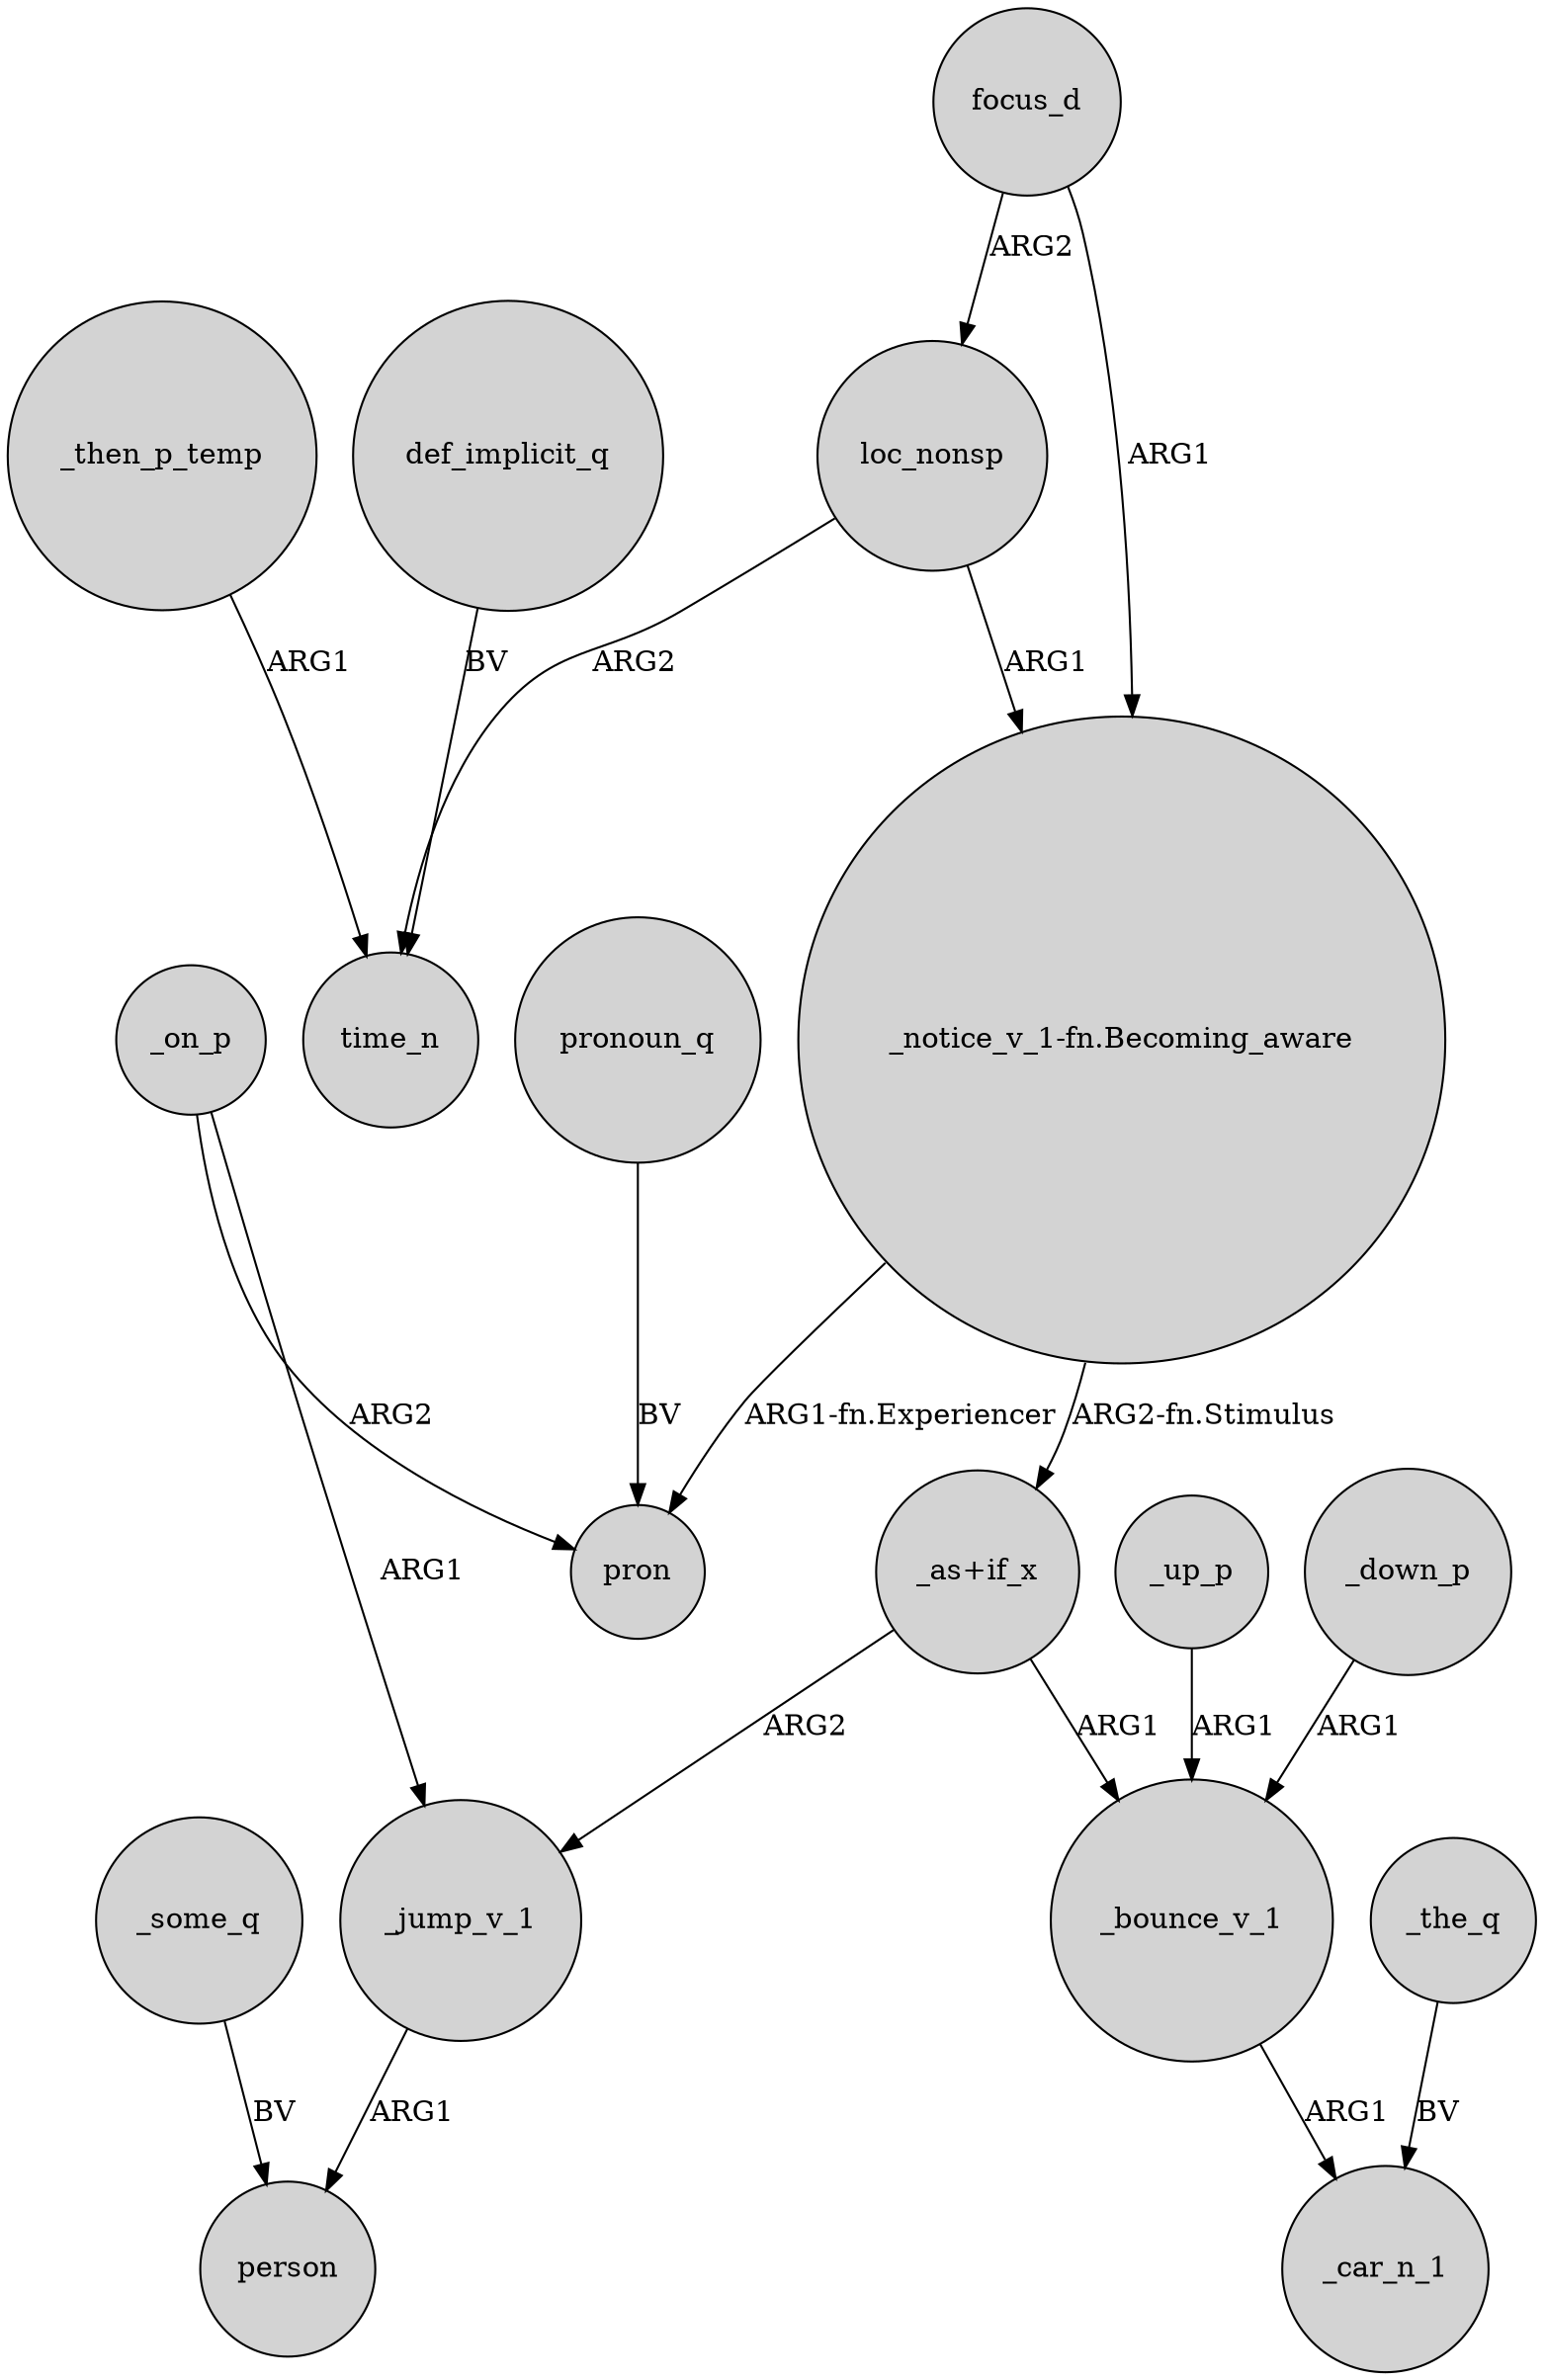 digraph {
	node [shape=circle style=filled]
	focus_d -> loc_nonsp [label=ARG2]
	"_notice_v_1-fn.Becoming_aware" -> pron [label="ARG1-fn.Experiencer"]
	loc_nonsp -> "_notice_v_1-fn.Becoming_aware" [label=ARG1]
	_down_p -> _bounce_v_1 [label=ARG1]
	"_as+if_x" -> _bounce_v_1 [label=ARG1]
	_bounce_v_1 -> _car_n_1 [label=ARG1]
	_the_q -> _car_n_1 [label=BV]
	_on_p -> pron [label=ARG2]
	_then_p_temp -> time_n [label=ARG1]
	loc_nonsp -> time_n [label=ARG2]
	pronoun_q -> pron [label=BV]
	_jump_v_1 -> person [label=ARG1]
	"_notice_v_1-fn.Becoming_aware" -> "_as+if_x" [label="ARG2-fn.Stimulus"]
	_some_q -> person [label=BV]
	_up_p -> _bounce_v_1 [label=ARG1]
	_on_p -> _jump_v_1 [label=ARG1]
	"_as+if_x" -> _jump_v_1 [label=ARG2]
	focus_d -> "_notice_v_1-fn.Becoming_aware" [label=ARG1]
	def_implicit_q -> time_n [label=BV]
}
